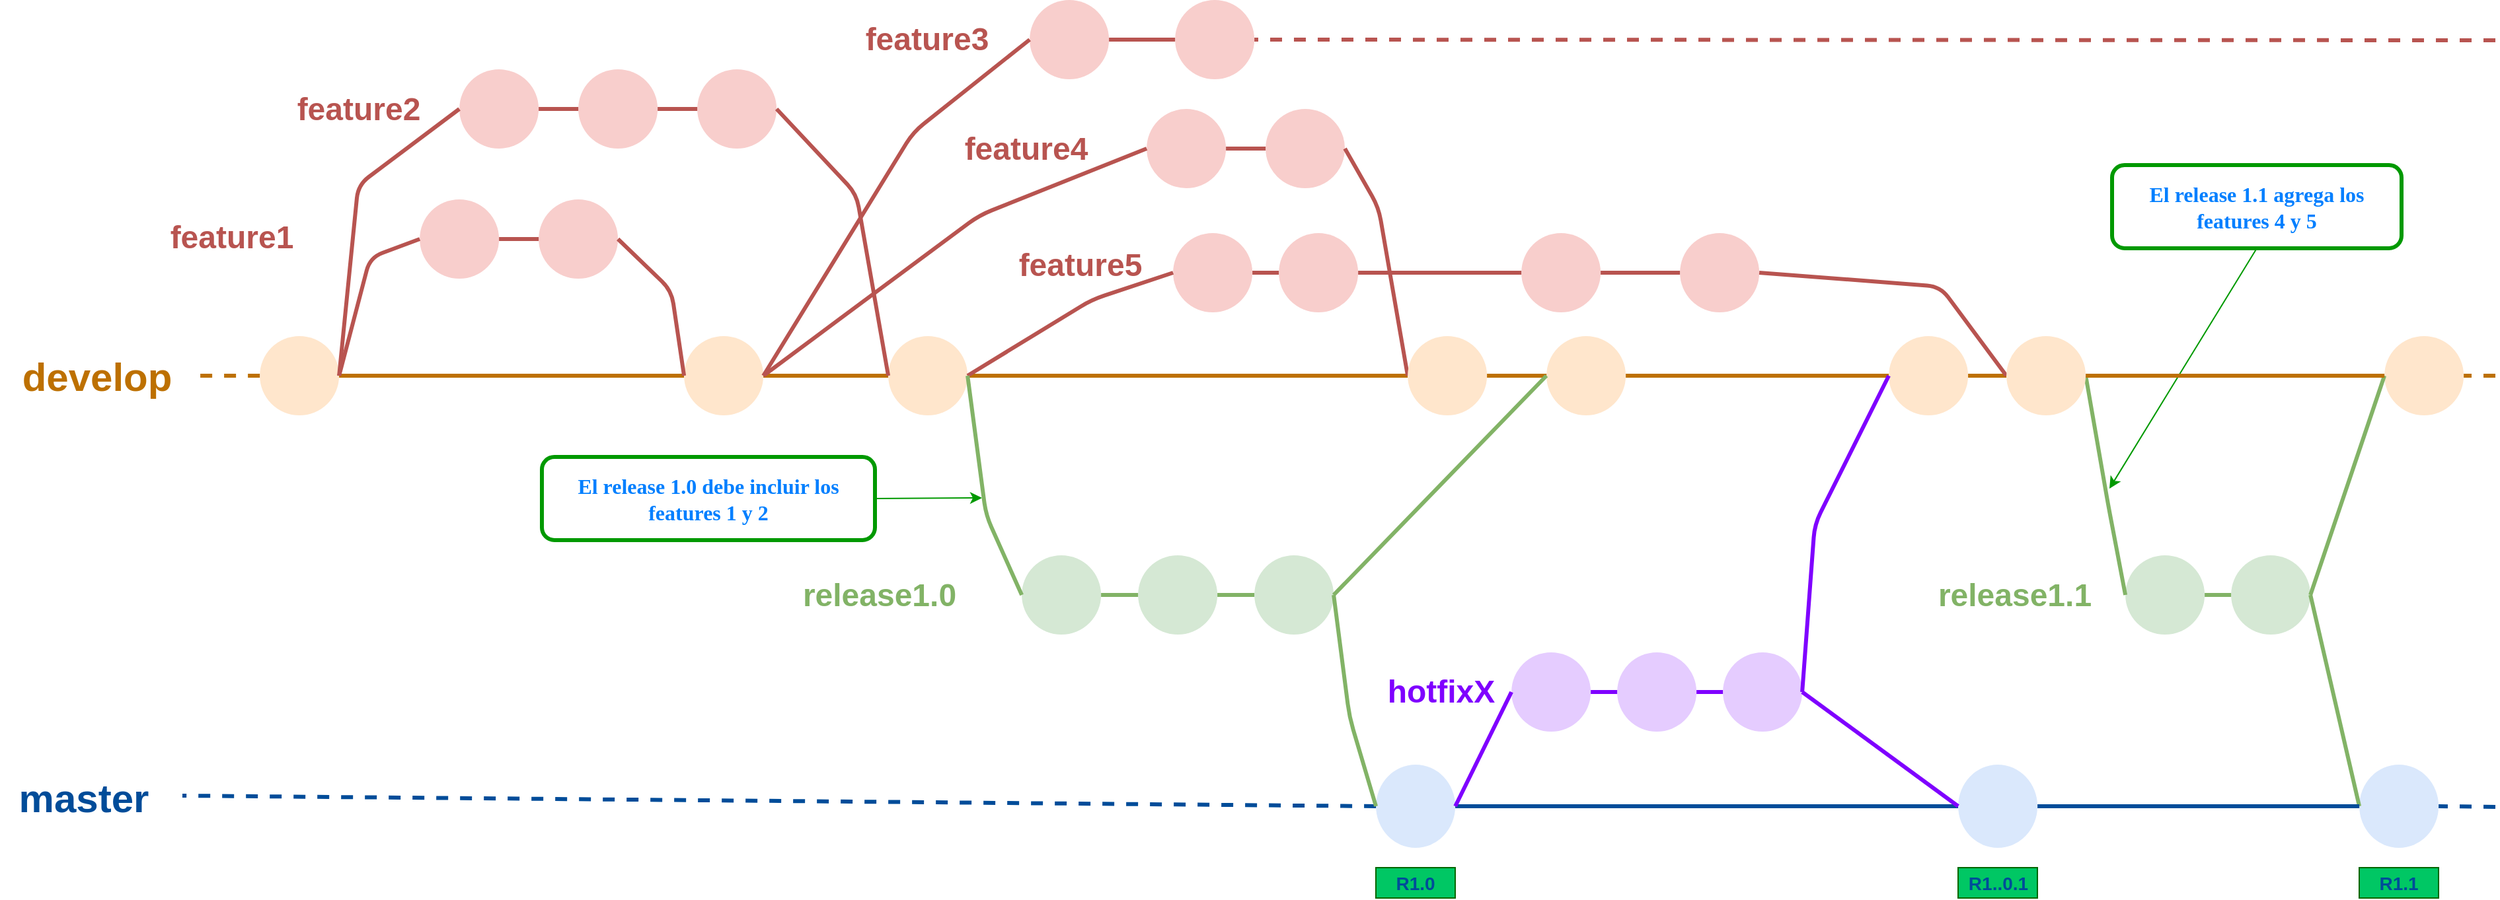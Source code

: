 <mxfile version="12.1.3" type="device" pages="1"><diagram id="HAET5fpl5bqPvAFkC88v" name="Page-1"><mxGraphModel dx="1940" dy="1055" grid="0" gridSize="10" guides="1" tooltips="1" connect="1" arrows="1" fold="1" page="1" pageScale="1" pageWidth="1100" pageHeight="1169" math="0" shadow="0"><root><mxCell id="0"/><mxCell id="1" parent="0"/><mxCell id="hbwKmorQYRs0Cjv_wLM8-113" value="" style="ellipse;whiteSpace=wrap;html=1;aspect=fixed;fillColor=#dae8fc;strokeColor=none;" parent="1" vertex="1"><mxGeometry x="1153.059" y="674" width="60" height="63" as="geometry"/></mxCell><mxCell id="hbwKmorQYRs0Cjv_wLM8-125" value="&lt;span style=&quot;color: rgb(0 , 127 , 255) ; font-family: &amp;#34;verdana&amp;#34; ; font-size: 16px ; font-weight: 700 ; white-space: normal&quot;&gt;El release 1.0 debe incluir los features 1 y 2&lt;/span&gt;" style="rounded=1;whiteSpace=wrap;html=1;strokeColor=#009900;strokeWidth=3;fillColor=none;fontColor=#990000;" parent="1" vertex="1"><mxGeometry x="522" y="441" width="252" height="63" as="geometry"/></mxCell><mxCell id="hbwKmorQYRs0Cjv_wLM8-126" value="" style="endArrow=classic;html=1;strokeColor=#009900;fontColor=#990000;exitX=1;exitY=0.5;exitDx=0;exitDy=0;" parent="1" source="hbwKmorQYRs0Cjv_wLM8-125" edge="1"><mxGeometry width="50" height="50" relative="1" as="geometry"><mxPoint x="846.5" y="-124" as="sourcePoint"/><mxPoint x="855" y="472" as="targetPoint"/></mxGeometry></mxCell><mxCell id="hbwKmorQYRs0Cjv_wLM8-128" value="R1.0" style="text;html=1;strokeColor=#006600;fillColor=#00C764;align=center;verticalAlign=middle;whiteSpace=wrap;rounded=0;fontStyle=1;fontSize=14;fontColor=#004C99;" parent="1" vertex="1"><mxGeometry x="1153" y="752" width="60" height="23" as="geometry"/></mxCell><mxCell id="hbwKmorQYRs0Cjv_wLM8-147" value="" style="endArrow=none;html=1;endFill=0;fillColor=#f0a30a;strokeColor=#004C99;strokeWidth=3;dashed=1;exitX=0;exitY=0.5;exitDx=0;exitDy=0;" parent="1" source="hbwKmorQYRs0Cjv_wLM8-113" edge="1"><mxGeometry width="50" height="50" relative="1" as="geometry"><mxPoint x="1036.559" y="703" as="sourcePoint"/><mxPoint x="250" y="697.5" as="targetPoint"/></mxGeometry></mxCell><mxCell id="hbwKmorQYRs0Cjv_wLM8-151" value="&lt;font size=&quot;1&quot;&gt;&lt;b style=&quot;font-size: 30px&quot;&gt;develop&lt;/b&gt;&lt;/font&gt;" style="text;html=1;strokeColor=none;fillColor=none;align=center;verticalAlign=middle;whiteSpace=wrap;rounded=0;fontColor=#BD7000;" parent="1" vertex="1"><mxGeometry x="122" y="356" width="127" height="47" as="geometry"/></mxCell><mxCell id="hbwKmorQYRs0Cjv_wLM8-153" value="&lt;font size=&quot;1&quot; color=&quot;#004c99&quot;&gt;&lt;b style=&quot;font-size: 30px&quot;&gt;master&lt;/b&gt;&lt;/font&gt;" style="text;html=1;strokeColor=none;fillColor=none;align=center;verticalAlign=middle;whiteSpace=wrap;rounded=0;fontColor=#990000;" parent="1" vertex="1"><mxGeometry x="112" y="674" width="127" height="50" as="geometry"/></mxCell><mxCell id="3qriBsq8A_8SKjyrm7_c-2" value="" style="ellipse;whiteSpace=wrap;html=1;aspect=fixed;fillColor=#FFE6CC;strokeColor=none;" vertex="1" parent="1"><mxGeometry x="308.559" y="349.5" width="60" height="60" as="geometry"/></mxCell><mxCell id="3qriBsq8A_8SKjyrm7_c-3" value="" style="endArrow=none;html=1;entryX=1;entryY=0.5;entryDx=0;entryDy=0;endFill=0;fillColor=#f0a30a;strokeColor=#BD7000;strokeWidth=3;exitX=0;exitY=0.5;exitDx=0;exitDy=0;" edge="1" parent="1" target="3qriBsq8A_8SKjyrm7_c-2" source="3qriBsq8A_8SKjyrm7_c-16"><mxGeometry width="50" height="50" relative="1" as="geometry"><mxPoint x="418.559" y="379.5" as="sourcePoint"/><mxPoint x="358.559" y="449.5" as="targetPoint"/></mxGeometry></mxCell><mxCell id="3qriBsq8A_8SKjyrm7_c-4" value="" style="endArrow=none;html=1;endFill=0;fillColor=#f0a30a;strokeColor=#BD7000;strokeWidth=3;dashed=1;exitX=0;exitY=0.5;exitDx=0;exitDy=0;" edge="1" parent="1" source="3qriBsq8A_8SKjyrm7_c-2"><mxGeometry width="50" height="50" relative="1" as="geometry"><mxPoint x="1568.5" y="565.5" as="sourcePoint"/><mxPoint x="260" y="379.5" as="targetPoint"/></mxGeometry></mxCell><mxCell id="3qriBsq8A_8SKjyrm7_c-5" value="" style="ellipse;whiteSpace=wrap;html=1;aspect=fixed;fillColor=#f8cecc;strokeColor=none;" vertex="1" parent="1"><mxGeometry x="519.559" y="246" width="60" height="60" as="geometry"/></mxCell><mxCell id="3qriBsq8A_8SKjyrm7_c-6" value="" style="ellipse;whiteSpace=wrap;html=1;aspect=fixed;fillColor=#f8cecc;strokeColor=none;" vertex="1" parent="1"><mxGeometry x="429.559" y="246" width="60" height="60" as="geometry"/></mxCell><mxCell id="3qriBsq8A_8SKjyrm7_c-7" value="" style="endArrow=none;html=1;entryX=1;entryY=0.5;entryDx=0;entryDy=0;endFill=0;fillColor=#f0a30a;strokeColor=#B85450;strokeWidth=3;exitX=0;exitY=0.5;exitDx=0;exitDy=0;" edge="1" parent="1" source="3qriBsq8A_8SKjyrm7_c-5" target="3qriBsq8A_8SKjyrm7_c-6"><mxGeometry width="50" height="50" relative="1" as="geometry"><mxPoint x="489.5" y="309.5" as="sourcePoint"/><mxPoint x="479.559" y="346" as="targetPoint"/></mxGeometry></mxCell><mxCell id="3qriBsq8A_8SKjyrm7_c-9" value="" style="endArrow=none;html=1;entryX=1;entryY=0.5;entryDx=0;entryDy=0;endFill=0;fillColor=#f0a30a;strokeColor=#B85450;strokeWidth=3;exitX=0;exitY=0.5;exitDx=0;exitDy=0;" edge="1" parent="1" source="3qriBsq8A_8SKjyrm7_c-6" target="3qriBsq8A_8SKjyrm7_c-2"><mxGeometry width="50" height="50" relative="1" as="geometry"><mxPoint x="462.559" y="184" as="sourcePoint"/><mxPoint x="412.559" y="184" as="targetPoint"/><Array as="points"><mxPoint x="392" y="290"/></Array></mxGeometry></mxCell><mxCell id="3qriBsq8A_8SKjyrm7_c-10" value="" style="ellipse;whiteSpace=wrap;html=1;aspect=fixed;fillColor=#f8cecc;strokeColor=none;" vertex="1" parent="1"><mxGeometry x="549.559" y="147.5" width="60" height="60" as="geometry"/></mxCell><mxCell id="3qriBsq8A_8SKjyrm7_c-11" value="" style="ellipse;whiteSpace=wrap;html=1;aspect=fixed;fillColor=#f8cecc;strokeColor=none;" vertex="1" parent="1"><mxGeometry x="459.559" y="147.5" width="60" height="60" as="geometry"/></mxCell><mxCell id="3qriBsq8A_8SKjyrm7_c-12" value="" style="endArrow=none;html=1;entryX=1;entryY=0.5;entryDx=0;entryDy=0;endFill=0;fillColor=#f0a30a;strokeColor=#B85450;strokeWidth=3;exitX=0;exitY=0.5;exitDx=0;exitDy=0;" edge="1" parent="1" source="3qriBsq8A_8SKjyrm7_c-10" target="3qriBsq8A_8SKjyrm7_c-11"><mxGeometry width="50" height="50" relative="1" as="geometry"><mxPoint x="519.5" y="211" as="sourcePoint"/><mxPoint x="509.559" y="247.5" as="targetPoint"/></mxGeometry></mxCell><mxCell id="3qriBsq8A_8SKjyrm7_c-13" value="" style="ellipse;whiteSpace=wrap;html=1;aspect=fixed;fillColor=#f8cecc;strokeColor=none;" vertex="1" parent="1"><mxGeometry x="639.559" y="147.5" width="60" height="60" as="geometry"/></mxCell><mxCell id="3qriBsq8A_8SKjyrm7_c-14" value="" style="endArrow=none;html=1;endFill=0;fillColor=#f0a30a;strokeColor=#B85450;strokeWidth=3;exitX=0;exitY=0.5;exitDx=0;exitDy=0;entryX=1;entryY=0.5;entryDx=0;entryDy=0;" edge="1" parent="1" source="3qriBsq8A_8SKjyrm7_c-13" target="3qriBsq8A_8SKjyrm7_c-10"><mxGeometry width="50" height="50" relative="1" as="geometry"><mxPoint x="629.5" y="211" as="sourcePoint"/><mxPoint x="647.5" y="236" as="targetPoint"/></mxGeometry></mxCell><mxCell id="3qriBsq8A_8SKjyrm7_c-15" value="" style="endArrow=none;html=1;entryX=1;entryY=0.5;entryDx=0;entryDy=0;endFill=0;fillColor=#f0a30a;strokeColor=#B85450;strokeWidth=3;exitX=0;exitY=0.5;exitDx=0;exitDy=0;" edge="1" parent="1" source="3qriBsq8A_8SKjyrm7_c-11" target="3qriBsq8A_8SKjyrm7_c-2"><mxGeometry width="50" height="50" relative="1" as="geometry"><mxPoint x="416.059" y="185" as="sourcePoint"/><mxPoint x="352.559" y="92.0" as="targetPoint"/><Array as="points"><mxPoint x="383" y="235"/></Array></mxGeometry></mxCell><mxCell id="3qriBsq8A_8SKjyrm7_c-16" value="" style="ellipse;whiteSpace=wrap;html=1;aspect=fixed;fillColor=#FFE6CC;strokeColor=none;" vertex="1" parent="1"><mxGeometry x="629.559" y="349.5" width="60" height="60" as="geometry"/></mxCell><mxCell id="3qriBsq8A_8SKjyrm7_c-17" value="" style="endArrow=none;html=1;entryX=1;entryY=0.5;entryDx=0;entryDy=0;endFill=0;fillColor=#f0a30a;strokeColor=#B85450;strokeWidth=3;exitX=0;exitY=0.5;exitDx=0;exitDy=0;" edge="1" parent="1" source="3qriBsq8A_8SKjyrm7_c-16" target="3qriBsq8A_8SKjyrm7_c-5"><mxGeometry width="50" height="50" relative="1" as="geometry"><mxPoint x="441.059" y="187.5" as="sourcePoint"/><mxPoint x="352.559" y="92" as="targetPoint"/><Array as="points"><mxPoint x="620" y="315"/></Array></mxGeometry></mxCell><mxCell id="3qriBsq8A_8SKjyrm7_c-18" value="&lt;font style=&quot;font-size: 24px;&quot;&gt;&lt;b style=&quot;font-size: 24px;&quot;&gt;feature1&lt;/b&gt;&lt;/font&gt;" style="text;html=1;strokeColor=none;fillColor=none;align=center;verticalAlign=middle;whiteSpace=wrap;rounded=0;fontColor=#B85450;fontSize=24;" vertex="1" parent="1"><mxGeometry x="223.5" y="251.5" width="127" height="47" as="geometry"/></mxCell><mxCell id="3qriBsq8A_8SKjyrm7_c-19" value="&lt;font style=&quot;font-size: 24px;&quot;&gt;&lt;b style=&quot;font-size: 24px;&quot;&gt;feature2&lt;/b&gt;&lt;/font&gt;" style="text;html=1;strokeColor=none;fillColor=none;align=center;verticalAlign=middle;whiteSpace=wrap;rounded=0;fontColor=#B85450;fontSize=24;" vertex="1" parent="1"><mxGeometry x="320" y="154" width="127" height="47" as="geometry"/></mxCell><mxCell id="3qriBsq8A_8SKjyrm7_c-20" value="" style="endArrow=none;html=1;entryX=1;entryY=0.5;entryDx=0;entryDy=0;endFill=0;fillColor=#f0a30a;strokeColor=#BD7000;strokeWidth=3;exitX=0;exitY=0.5;exitDx=0;exitDy=0;" edge="1" parent="1" source="3qriBsq8A_8SKjyrm7_c-21" target="3qriBsq8A_8SKjyrm7_c-16"><mxGeometry width="50" height="50" relative="1" as="geometry"><mxPoint x="604.059" y="379.5" as="sourcePoint"/><mxPoint x="554.059" y="379.5" as="targetPoint"/></mxGeometry></mxCell><mxCell id="3qriBsq8A_8SKjyrm7_c-21" value="" style="ellipse;whiteSpace=wrap;html=1;aspect=fixed;fillColor=#FFE6CC;strokeColor=none;" vertex="1" parent="1"><mxGeometry x="784.059" y="349.5" width="60" height="60" as="geometry"/></mxCell><mxCell id="3qriBsq8A_8SKjyrm7_c-22" value="" style="endArrow=none;html=1;entryX=1;entryY=0.5;entryDx=0;entryDy=0;endFill=0;fillColor=#f0a30a;strokeColor=#B85450;strokeWidth=3;exitX=0;exitY=0.5;exitDx=0;exitDy=0;" edge="1" parent="1" source="3qriBsq8A_8SKjyrm7_c-21" target="3qriBsq8A_8SKjyrm7_c-13"><mxGeometry width="50" height="50" relative="1" as="geometry"><mxPoint x="898" y="150" as="sourcePoint"/><mxPoint x="816.559" y="207.5" as="targetPoint"/><Array as="points"><mxPoint x="760" y="242"/></Array></mxGeometry></mxCell><mxCell id="3qriBsq8A_8SKjyrm7_c-23" value="" style="ellipse;whiteSpace=wrap;html=1;aspect=fixed;fillColor=#f8cecc;strokeColor=none;" vertex="1" parent="1"><mxGeometry x="1001.059" y="95" width="60" height="60" as="geometry"/></mxCell><mxCell id="3qriBsq8A_8SKjyrm7_c-24" value="" style="ellipse;whiteSpace=wrap;html=1;aspect=fixed;fillColor=#f8cecc;strokeColor=none;" vertex="1" parent="1"><mxGeometry x="891.059" y="95" width="60" height="60" as="geometry"/></mxCell><mxCell id="3qriBsq8A_8SKjyrm7_c-25" value="" style="endArrow=none;html=1;entryX=1;entryY=0.5;entryDx=0;entryDy=0;endFill=0;fillColor=#f0a30a;strokeColor=#B85450;strokeWidth=3;exitX=0;exitY=0.5;exitDx=0;exitDy=0;" edge="1" parent="1" source="3qriBsq8A_8SKjyrm7_c-23" target="3qriBsq8A_8SKjyrm7_c-24"><mxGeometry width="50" height="50" relative="1" as="geometry"><mxPoint x="951" y="158.5" as="sourcePoint"/><mxPoint x="941.059" y="195" as="targetPoint"/></mxGeometry></mxCell><mxCell id="3qriBsq8A_8SKjyrm7_c-26" value="" style="endArrow=none;html=1;entryX=1;entryY=0.5;entryDx=0;entryDy=0;endFill=0;fillColor=#f0a30a;strokeColor=#B85450;strokeWidth=3;exitX=0;exitY=0.5;exitDx=0;exitDy=0;" edge="1" parent="1" source="3qriBsq8A_8SKjyrm7_c-24" target="3qriBsq8A_8SKjyrm7_c-16"><mxGeometry width="50" height="50" relative="1" as="geometry"><mxPoint x="833.559" y="184" as="sourcePoint"/><mxPoint x="713.559" y="82" as="targetPoint"/><Array as="points"><mxPoint x="803" y="195"/></Array></mxGeometry></mxCell><mxCell id="3qriBsq8A_8SKjyrm7_c-27" value="&lt;font style=&quot;font-size: 24px;&quot;&gt;&lt;b style=&quot;font-size: 24px;&quot;&gt;feature3&lt;/b&gt;&lt;/font&gt;" style="text;html=1;strokeColor=none;fillColor=none;align=center;verticalAlign=middle;whiteSpace=wrap;rounded=0;fontColor=#B85450;fontSize=24;" vertex="1" parent="1"><mxGeometry x="750" y="101.5" width="127" height="47" as="geometry"/></mxCell><mxCell id="3qriBsq8A_8SKjyrm7_c-31" value="" style="ellipse;whiteSpace=wrap;html=1;aspect=fixed;fillColor=#f8cecc;strokeColor=none;" vertex="1" parent="1"><mxGeometry x="1069.559" y="177.5" width="60" height="60" as="geometry"/></mxCell><mxCell id="3qriBsq8A_8SKjyrm7_c-32" value="" style="ellipse;whiteSpace=wrap;html=1;aspect=fixed;fillColor=#f8cecc;strokeColor=none;" vertex="1" parent="1"><mxGeometry x="979.559" y="177.5" width="60" height="60" as="geometry"/></mxCell><mxCell id="3qriBsq8A_8SKjyrm7_c-33" value="" style="endArrow=none;html=1;entryX=1;entryY=0.5;entryDx=0;entryDy=0;endFill=0;fillColor=#f0a30a;strokeColor=#B85450;strokeWidth=3;exitX=0;exitY=0.5;exitDx=0;exitDy=0;" edge="1" parent="1" source="3qriBsq8A_8SKjyrm7_c-31" target="3qriBsq8A_8SKjyrm7_c-32"><mxGeometry width="50" height="50" relative="1" as="geometry"><mxPoint x="1079.5" y="241" as="sourcePoint"/><mxPoint x="1069.559" y="277.5" as="targetPoint"/></mxGeometry></mxCell><mxCell id="3qriBsq8A_8SKjyrm7_c-34" value="" style="endArrow=none;html=1;entryX=1;entryY=0.5;entryDx=0;entryDy=0;endFill=0;fillColor=#f0a30a;strokeColor=#B85450;strokeWidth=3;exitX=0;exitY=0.5;exitDx=0;exitDy=0;" edge="1" parent="1" source="3qriBsq8A_8SKjyrm7_c-32" target="3qriBsq8A_8SKjyrm7_c-16"><mxGeometry width="50" height="50" relative="1" as="geometry"><mxPoint x="1003.559" y="232.5" as="sourcePoint"/><mxPoint x="723.559" y="92" as="targetPoint"/><Array as="points"><mxPoint x="853" y="258"/></Array></mxGeometry></mxCell><mxCell id="3qriBsq8A_8SKjyrm7_c-35" value="&lt;font style=&quot;font-size: 24px;&quot;&gt;&lt;b style=&quot;font-size: 24px;&quot;&gt;feature4&lt;/b&gt;&lt;/font&gt;" style="text;html=1;strokeColor=none;fillColor=none;align=center;verticalAlign=middle;whiteSpace=wrap;rounded=0;fontColor=#B85450;fontSize=24;" vertex="1" parent="1"><mxGeometry x="825" y="184" width="127" height="47" as="geometry"/></mxCell><mxCell id="3qriBsq8A_8SKjyrm7_c-37" value="" style="endArrow=none;html=1;endFill=0;fillColor=#f0a30a;strokeColor=#BD7000;strokeWidth=3;entryX=1;entryY=0.5;entryDx=0;entryDy=0;" edge="1" parent="1" source="3qriBsq8A_8SKjyrm7_c-60" target="3qriBsq8A_8SKjyrm7_c-21"><mxGeometry width="50" height="50" relative="1" as="geometry"><mxPoint x="1556" y="379.5" as="sourcePoint"/><mxPoint x="1478.559" y="451" as="targetPoint"/></mxGeometry></mxCell><mxCell id="3qriBsq8A_8SKjyrm7_c-38" value="" style="endArrow=none;html=1;entryX=1;entryY=0.5;entryDx=0;entryDy=0;endFill=0;fillColor=#f0a30a;strokeColor=#B85450;strokeWidth=3;dashed=1;" edge="1" parent="1" target="3qriBsq8A_8SKjyrm7_c-23"><mxGeometry width="50" height="50" relative="1" as="geometry"><mxPoint x="2000" y="125.5" as="sourcePoint"/><mxPoint x="1149.559" y="124" as="targetPoint"/></mxGeometry></mxCell><mxCell id="3qriBsq8A_8SKjyrm7_c-50" value="" style="ellipse;whiteSpace=wrap;html=1;aspect=fixed;fillColor=#f8cecc;strokeColor=none;" vertex="1" parent="1"><mxGeometry x="1079.559" y="271.5" width="60" height="60" as="geometry"/></mxCell><mxCell id="3qriBsq8A_8SKjyrm7_c-51" value="" style="ellipse;whiteSpace=wrap;html=1;aspect=fixed;fillColor=#f8cecc;strokeColor=none;" vertex="1" parent="1"><mxGeometry x="999.559" y="271.5" width="60" height="60" as="geometry"/></mxCell><mxCell id="3qriBsq8A_8SKjyrm7_c-52" value="" style="endArrow=none;html=1;entryX=1;entryY=0.5;entryDx=0;entryDy=0;endFill=0;fillColor=#f0a30a;strokeColor=#B85450;strokeWidth=3;exitX=0;exitY=0.5;exitDx=0;exitDy=0;" edge="1" parent="1" source="3qriBsq8A_8SKjyrm7_c-50" target="3qriBsq8A_8SKjyrm7_c-51"><mxGeometry width="50" height="50" relative="1" as="geometry"><mxPoint x="1059.5" y="335" as="sourcePoint"/><mxPoint x="1049.559" y="371.5" as="targetPoint"/></mxGeometry></mxCell><mxCell id="3qriBsq8A_8SKjyrm7_c-54" value="&lt;font style=&quot;font-size: 24px;&quot;&gt;&lt;b style=&quot;font-size: 24px;&quot;&gt;feature5&lt;/b&gt;&lt;/font&gt;" style="text;html=1;strokeColor=none;fillColor=none;align=center;verticalAlign=middle;whiteSpace=wrap;rounded=0;fontColor=#B85450;fontSize=24;" vertex="1" parent="1"><mxGeometry x="865.5" y="272.5" width="127" height="47" as="geometry"/></mxCell><mxCell id="3qriBsq8A_8SKjyrm7_c-55" value="" style="endArrow=none;html=1;entryX=1;entryY=0.5;entryDx=0;entryDy=0;endFill=0;fillColor=#f0a30a;strokeColor=#B85450;strokeWidth=3;exitX=0;exitY=0.5;exitDx=0;exitDy=0;" edge="1" parent="1" source="3qriBsq8A_8SKjyrm7_c-51" target="3qriBsq8A_8SKjyrm7_c-21"><mxGeometry width="50" height="50" relative="1" as="geometry"><mxPoint x="1180.559" y="231" as="sourcePoint"/><mxPoint x="900.559" y="90.5" as="targetPoint"/><Array as="points"><mxPoint x="938" y="322"/></Array></mxGeometry></mxCell><mxCell id="3qriBsq8A_8SKjyrm7_c-56" value="" style="endArrow=none;html=1;endFill=0;fillColor=#f0a30a;strokeColor=#004C99;strokeWidth=3;entryX=1;entryY=0.5;entryDx=0;entryDy=0;exitX=0;exitY=0.5;exitDx=0;exitDy=0;" edge="1" parent="1" source="3qriBsq8A_8SKjyrm7_c-107" target="hbwKmorQYRs0Cjv_wLM8-113"><mxGeometry width="50" height="50" relative="1" as="geometry"><mxPoint x="1790" y="705.5" as="sourcePoint"/><mxPoint x="1428.559" y="705.5" as="targetPoint"/></mxGeometry></mxCell><mxCell id="3qriBsq8A_8SKjyrm7_c-57" value="" style="ellipse;whiteSpace=wrap;html=1;aspect=fixed;fillColor=#FFE6CC;strokeColor=none;" vertex="1" parent="1"><mxGeometry x="1282.059" y="349.5" width="60" height="60" as="geometry"/></mxCell><mxCell id="3qriBsq8A_8SKjyrm7_c-59" value="" style="endArrow=none;html=1;entryX=1;entryY=0.5;entryDx=0;entryDy=0;endFill=0;fillColor=#f0a30a;strokeColor=#B85450;strokeWidth=3;exitX=0;exitY=0.5;exitDx=0;exitDy=0;" edge="1" parent="1" source="3qriBsq8A_8SKjyrm7_c-60" target="3qriBsq8A_8SKjyrm7_c-31"><mxGeometry width="50" height="50" relative="1" as="geometry"><mxPoint x="854.059" y="389.5" as="sourcePoint"/><mxPoint x="749.559" y="187.5" as="targetPoint"/><Array as="points"><mxPoint x="1155" y="252"/></Array></mxGeometry></mxCell><mxCell id="3qriBsq8A_8SKjyrm7_c-60" value="" style="ellipse;whiteSpace=wrap;html=1;aspect=fixed;fillColor=#FFE6CC;strokeColor=none;" vertex="1" parent="1"><mxGeometry x="1177.059" y="349.5" width="60" height="60" as="geometry"/></mxCell><mxCell id="3qriBsq8A_8SKjyrm7_c-61" value="" style="endArrow=none;html=1;endFill=0;fillColor=#f0a30a;strokeColor=#BD7000;strokeWidth=3;entryX=1;entryY=0.5;entryDx=0;entryDy=0;" edge="1" parent="1" source="3qriBsq8A_8SKjyrm7_c-57" target="3qriBsq8A_8SKjyrm7_c-60"><mxGeometry width="50" height="50" relative="1" as="geometry"><mxPoint x="1433.059" y="379.5" as="sourcePoint"/><mxPoint x="874.059" y="379.5" as="targetPoint"/></mxGeometry></mxCell><mxCell id="3qriBsq8A_8SKjyrm7_c-63" value="" style="ellipse;whiteSpace=wrap;html=1;aspect=fixed;fillColor=#d5e8d4;strokeColor=none;" vertex="1" parent="1"><mxGeometry x="973.059" y="515.5" width="60" height="60" as="geometry"/></mxCell><mxCell id="3qriBsq8A_8SKjyrm7_c-64" value="" style="ellipse;whiteSpace=wrap;html=1;aspect=fixed;fillColor=#d5e8d4;strokeColor=none;" vertex="1" parent="1"><mxGeometry x="885.059" y="515.5" width="60" height="60" as="geometry"/></mxCell><mxCell id="3qriBsq8A_8SKjyrm7_c-65" value="" style="endArrow=none;html=1;entryX=1;entryY=0.5;entryDx=0;entryDy=0;endFill=0;fillColor=#f0a30a;strokeColor=#82B366;strokeWidth=3;exitX=0;exitY=0.5;exitDx=0;exitDy=0;" edge="1" parent="1" source="3qriBsq8A_8SKjyrm7_c-63" target="3qriBsq8A_8SKjyrm7_c-64"><mxGeometry width="50" height="50" relative="1" as="geometry"><mxPoint x="941" y="579" as="sourcePoint"/><mxPoint x="931.059" y="615.5" as="targetPoint"/></mxGeometry></mxCell><mxCell id="3qriBsq8A_8SKjyrm7_c-66" value="" style="ellipse;whiteSpace=wrap;html=1;aspect=fixed;fillColor=#d5e8d4;strokeColor=none;" vertex="1" parent="1"><mxGeometry x="1061.059" y="515.5" width="60" height="60" as="geometry"/></mxCell><mxCell id="3qriBsq8A_8SKjyrm7_c-67" value="" style="endArrow=none;html=1;endFill=0;fillColor=#f0a30a;strokeColor=#82B366;strokeWidth=3;entryX=1;entryY=0.5;entryDx=0;entryDy=0;startArrow=none;startFill=0;exitX=0;exitY=0.5;exitDx=0;exitDy=0;" edge="1" parent="1" source="3qriBsq8A_8SKjyrm7_c-66" target="3qriBsq8A_8SKjyrm7_c-63"><mxGeometry width="50" height="50" relative="1" as="geometry"><mxPoint x="1037" y="627" as="sourcePoint"/><mxPoint x="1069" y="604" as="targetPoint"/></mxGeometry></mxCell><mxCell id="3qriBsq8A_8SKjyrm7_c-68" value="" style="endArrow=none;html=1;entryX=1;entryY=0.5;entryDx=0;entryDy=0;endFill=0;fillColor=#f0a30a;strokeColor=#82B366;strokeWidth=3;exitX=0;exitY=0.5;exitDx=0;exitDy=0;" edge="1" parent="1" source="3qriBsq8A_8SKjyrm7_c-64" target="3qriBsq8A_8SKjyrm7_c-21"><mxGeometry width="50" height="50" relative="1" as="geometry"><mxPoint x="881.059" y="606" as="sourcePoint"/><mxPoint x="831.059" y="606" as="targetPoint"/><Array as="points"><mxPoint x="858" y="485"/></Array></mxGeometry></mxCell><mxCell id="3qriBsq8A_8SKjyrm7_c-69" value="&lt;font style=&quot;font-size: 24px&quot;&gt;&lt;b style=&quot;font-size: 24px&quot;&gt;release1.0&lt;/b&gt;&lt;/font&gt;" style="text;html=1;strokeColor=none;fillColor=none;align=center;verticalAlign=middle;whiteSpace=wrap;rounded=0;fontColor=#82B366;fontSize=24;" vertex="1" parent="1"><mxGeometry x="714" y="522" width="127" height="47" as="geometry"/></mxCell><mxCell id="3qriBsq8A_8SKjyrm7_c-72" value="" style="endArrow=none;html=1;entryX=0;entryY=0.5;entryDx=0;entryDy=0;endFill=0;fillColor=#f0a30a;strokeColor=#82B366;strokeWidth=3;exitX=1;exitY=0.5;exitDx=0;exitDy=0;" edge="1" parent="1" source="3qriBsq8A_8SKjyrm7_c-66" target="3qriBsq8A_8SKjyrm7_c-57"><mxGeometry width="50" height="50" relative="1" as="geometry"><mxPoint x="1021.059" y="595.5" as="sourcePoint"/><mxPoint x="914.059" y="389.5" as="targetPoint"/></mxGeometry></mxCell><mxCell id="3qriBsq8A_8SKjyrm7_c-73" value="" style="endArrow=none;html=1;entryX=0;entryY=0.5;entryDx=0;entryDy=0;endFill=0;fillColor=#f0a30a;strokeColor=#82B366;strokeWidth=3;exitX=1;exitY=0.5;exitDx=0;exitDy=0;" edge="1" parent="1" source="3qriBsq8A_8SKjyrm7_c-66" target="hbwKmorQYRs0Cjv_wLM8-113"><mxGeometry width="50" height="50" relative="1" as="geometry"><mxPoint x="1343" y="670" as="sourcePoint"/><mxPoint x="1473.059" y="389.5" as="targetPoint"/><Array as="points"><mxPoint x="1133" y="638"/></Array></mxGeometry></mxCell><mxCell id="3qriBsq8A_8SKjyrm7_c-75" value="" style="endArrow=none;html=1;endFill=0;fillColor=#f0a30a;strokeColor=#BD7000;strokeWidth=3;entryX=1;entryY=0.5;entryDx=0;entryDy=0;exitX=0;exitY=0.5;exitDx=0;exitDy=0;" edge="1" parent="1" source="3qriBsq8A_8SKjyrm7_c-74" target="3qriBsq8A_8SKjyrm7_c-57"><mxGeometry width="50" height="50" relative="1" as="geometry"><mxPoint x="1567.559" y="514" as="sourcePoint"/><mxPoint x="1502.559" y="514" as="targetPoint"/></mxGeometry></mxCell><mxCell id="3qriBsq8A_8SKjyrm7_c-74" value="" style="ellipse;whiteSpace=wrap;html=1;aspect=fixed;fillColor=#FFE6CC;strokeColor=none;" vertex="1" parent="1"><mxGeometry x="1541.059" y="349.5" width="60" height="60" as="geometry"/></mxCell><mxCell id="3qriBsq8A_8SKjyrm7_c-76" value="" style="endArrow=none;html=1;endFill=0;fillColor=#f0a30a;strokeColor=#BD7000;strokeWidth=3;entryX=1;entryY=0.5;entryDx=0;entryDy=0;" edge="1" parent="1" source="3qriBsq8A_8SKjyrm7_c-111" target="3qriBsq8A_8SKjyrm7_c-74"><mxGeometry width="50" height="50" relative="1" as="geometry"><mxPoint x="2100" y="379.5" as="sourcePoint"/><mxPoint x="1523.059" y="379.5" as="targetPoint"/></mxGeometry></mxCell><mxCell id="3qriBsq8A_8SKjyrm7_c-77" value="" style="ellipse;whiteSpace=wrap;html=1;aspect=fixed;fillColor=#f8cecc;strokeColor=none;" vertex="1" parent="1"><mxGeometry x="1263.059" y="271.5" width="60" height="60" as="geometry"/></mxCell><mxCell id="3qriBsq8A_8SKjyrm7_c-78" value="" style="endArrow=none;html=1;entryX=1;entryY=0.5;entryDx=0;entryDy=0;endFill=0;fillColor=#f0a30a;strokeColor=#B85450;strokeWidth=3;exitX=0;exitY=0.5;exitDx=0;exitDy=0;" edge="1" parent="1" source="3qriBsq8A_8SKjyrm7_c-77" target="3qriBsq8A_8SKjyrm7_c-50"><mxGeometry width="50" height="50" relative="1" as="geometry"><mxPoint x="1343" y="335" as="sourcePoint"/><mxPoint x="1343.059" y="301.5" as="targetPoint"/></mxGeometry></mxCell><mxCell id="3qriBsq8A_8SKjyrm7_c-79" value="" style="ellipse;whiteSpace=wrap;html=1;aspect=fixed;fillColor=#f8cecc;strokeColor=none;" vertex="1" parent="1"><mxGeometry x="1383.059" y="271.5" width="60" height="60" as="geometry"/></mxCell><mxCell id="3qriBsq8A_8SKjyrm7_c-80" value="" style="endArrow=none;html=1;endFill=0;fillColor=#f0a30a;strokeColor=#B85450;strokeWidth=3;exitX=0;exitY=0.5;exitDx=0;exitDy=0;entryX=1;entryY=0.5;entryDx=0;entryDy=0;" edge="1" parent="1" source="3qriBsq8A_8SKjyrm7_c-79" target="3qriBsq8A_8SKjyrm7_c-77"><mxGeometry width="50" height="50" relative="1" as="geometry"><mxPoint x="1323" y="335" as="sourcePoint"/><mxPoint x="1356" y="262" as="targetPoint"/></mxGeometry></mxCell><mxCell id="3qriBsq8A_8SKjyrm7_c-81" value="" style="endArrow=none;html=1;endFill=0;fillColor=#f0a30a;strokeColor=#B85450;strokeWidth=3;exitX=0;exitY=0.5;exitDx=0;exitDy=0;entryX=1;entryY=0.5;entryDx=0;entryDy=0;" edge="1" parent="1" source="3qriBsq8A_8SKjyrm7_c-111" target="3qriBsq8A_8SKjyrm7_c-79"><mxGeometry width="50" height="50" relative="1" as="geometry"><mxPoint x="1703.059" y="403" as="sourcePoint"/><mxPoint x="1503.059" y="301.5" as="targetPoint"/><Array as="points"><mxPoint x="1580" y="312"/></Array></mxGeometry></mxCell><mxCell id="3qriBsq8A_8SKjyrm7_c-82" value="" style="ellipse;whiteSpace=wrap;html=1;aspect=fixed;fillColor=#d5e8d4;strokeColor=none;" vertex="1" parent="1"><mxGeometry x="1800.059" y="515.5" width="60" height="60" as="geometry"/></mxCell><mxCell id="3qriBsq8A_8SKjyrm7_c-83" value="" style="ellipse;whiteSpace=wrap;html=1;aspect=fixed;fillColor=#d5e8d4;strokeColor=none;" vertex="1" parent="1"><mxGeometry x="1720.059" y="515.5" width="60" height="60" as="geometry"/></mxCell><mxCell id="3qriBsq8A_8SKjyrm7_c-84" value="" style="endArrow=none;html=1;entryX=1;entryY=0.5;entryDx=0;entryDy=0;endFill=0;fillColor=#f0a30a;strokeColor=#82B366;strokeWidth=3;exitX=0;exitY=0.5;exitDx=0;exitDy=0;" edge="1" parent="1" source="3qriBsq8A_8SKjyrm7_c-82" target="3qriBsq8A_8SKjyrm7_c-83"><mxGeometry width="50" height="50" relative="1" as="geometry"><mxPoint x="1780" y="579" as="sourcePoint"/><mxPoint x="1770.059" y="615.5" as="targetPoint"/></mxGeometry></mxCell><mxCell id="3qriBsq8A_8SKjyrm7_c-85" value="&lt;font style=&quot;font-size: 24px&quot;&gt;&lt;b style=&quot;font-size: 24px&quot;&gt;release1.1&lt;/b&gt;&lt;/font&gt;" style="text;html=1;strokeColor=none;fillColor=none;align=center;verticalAlign=middle;whiteSpace=wrap;rounded=0;fontColor=#82B366;fontSize=24;" vertex="1" parent="1"><mxGeometry x="1573" y="522" width="127" height="47" as="geometry"/></mxCell><mxCell id="3qriBsq8A_8SKjyrm7_c-86" value="" style="endArrow=none;html=1;endFill=0;fillColor=#f0a30a;strokeColor=#82B366;strokeWidth=3;exitX=0;exitY=0.5;exitDx=0;exitDy=0;entryX=1;entryY=0.5;entryDx=0;entryDy=0;" edge="1" parent="1" source="3qriBsq8A_8SKjyrm7_c-83" target="3qriBsq8A_8SKjyrm7_c-111"><mxGeometry width="50" height="50" relative="1" as="geometry"><mxPoint x="1748.059" y="585.5" as="sourcePoint"/><mxPoint x="1727" y="419" as="targetPoint"/><Array as="points"><mxPoint x="1707" y="477"/></Array></mxGeometry></mxCell><mxCell id="3qriBsq8A_8SKjyrm7_c-87" value="" style="ellipse;whiteSpace=wrap;html=1;aspect=fixed;fillColor=#dae8fc;strokeColor=none;" vertex="1" parent="1"><mxGeometry x="1897.059" y="674" width="60" height="63" as="geometry"/></mxCell><mxCell id="3qriBsq8A_8SKjyrm7_c-88" value="" style="ellipse;whiteSpace=wrap;html=1;aspect=fixed;fillColor=#FFE6CC;strokeColor=none;" vertex="1" parent="1"><mxGeometry x="1916.059" y="349.5" width="60" height="60" as="geometry"/></mxCell><mxCell id="3qriBsq8A_8SKjyrm7_c-89" value="" style="endArrow=none;html=1;endFill=0;fillColor=#f0a30a;strokeColor=#BD7000;strokeWidth=3;entryX=1;entryY=0.5;entryDx=0;entryDy=0;dashed=1;" edge="1" parent="1" target="3qriBsq8A_8SKjyrm7_c-88"><mxGeometry width="50" height="50" relative="1" as="geometry"><mxPoint x="2000" y="379.5" as="sourcePoint"/><mxPoint x="1641.059" y="379.5" as="targetPoint"/></mxGeometry></mxCell><mxCell id="3qriBsq8A_8SKjyrm7_c-90" value="" style="endArrow=none;html=1;entryX=0;entryY=0.5;entryDx=0;entryDy=0;endFill=0;fillColor=#f0a30a;strokeColor=#82B366;strokeWidth=3;exitX=1;exitY=0.5;exitDx=0;exitDy=0;" edge="1" parent="1" source="3qriBsq8A_8SKjyrm7_c-82" target="3qriBsq8A_8SKjyrm7_c-87"><mxGeometry width="50" height="50" relative="1" as="geometry"><mxPoint x="1978" y="507" as="sourcePoint"/><mxPoint x="1972.059" y="705.5" as="targetPoint"/></mxGeometry></mxCell><mxCell id="3qriBsq8A_8SKjyrm7_c-91" value="" style="endArrow=none;html=1;entryX=0;entryY=0.5;entryDx=0;entryDy=0;endFill=0;fillColor=#f0a30a;strokeColor=#82B366;strokeWidth=3;exitX=1;exitY=0.5;exitDx=0;exitDy=0;" edge="1" parent="1" source="3qriBsq8A_8SKjyrm7_c-82" target="3qriBsq8A_8SKjyrm7_c-88"><mxGeometry width="50" height="50" relative="1" as="geometry"><mxPoint x="1941" y="497" as="sourcePoint"/><mxPoint x="1929.399" y="707.436" as="targetPoint"/></mxGeometry></mxCell><mxCell id="3qriBsq8A_8SKjyrm7_c-92" value="&lt;span style=&quot;color: rgb(0 , 127 , 255) ; font-family: &amp;#34;verdana&amp;#34; ; font-size: 16px ; font-weight: 700 ; white-space: normal&quot;&gt;El release 1.1 agrega los features 4 y 5&lt;/span&gt;" style="rounded=1;whiteSpace=wrap;html=1;strokeColor=#009900;strokeWidth=3;fillColor=none;fontColor=#990000;" vertex="1" parent="1"><mxGeometry x="1710" y="220" width="219" height="63" as="geometry"/></mxCell><mxCell id="3qriBsq8A_8SKjyrm7_c-95" value="" style="endArrow=classic;html=1;strokeColor=#009900;fontColor=#990000;exitX=0.5;exitY=1;exitDx=0;exitDy=0;" edge="1" parent="1" source="3qriBsq8A_8SKjyrm7_c-92"><mxGeometry width="50" height="50" relative="1" as="geometry"><mxPoint x="1947" y="251.5" as="sourcePoint"/><mxPoint x="1708" y="465" as="targetPoint"/></mxGeometry></mxCell><mxCell id="3qriBsq8A_8SKjyrm7_c-96" value="" style="endArrow=none;html=1;endFill=0;fillColor=#f0a30a;strokeColor=#004C99;strokeWidth=3;dashed=1;entryX=1;entryY=0.5;entryDx=0;entryDy=0;" edge="1" parent="1" target="3qriBsq8A_8SKjyrm7_c-87"><mxGeometry width="50" height="50" relative="1" as="geometry"><mxPoint x="2000" y="706" as="sourcePoint"/><mxPoint x="1973" y="705.5" as="targetPoint"/></mxGeometry></mxCell><mxCell id="3qriBsq8A_8SKjyrm7_c-97" value="R1.1" style="text;html=1;strokeColor=#006600;fillColor=#00C764;align=center;verticalAlign=middle;whiteSpace=wrap;rounded=0;fontStyle=1;fontSize=14;fontColor=#004C99;" vertex="1" parent="1"><mxGeometry x="1897" y="752" width="60" height="23" as="geometry"/></mxCell><mxCell id="3qriBsq8A_8SKjyrm7_c-100" value="" style="ellipse;whiteSpace=wrap;html=1;aspect=fixed;fillColor=#E5CCFF;strokeColor=none;" vertex="1" parent="1"><mxGeometry x="1335.559" y="589" width="60" height="60" as="geometry"/></mxCell><mxCell id="3qriBsq8A_8SKjyrm7_c-101" value="" style="ellipse;whiteSpace=wrap;html=1;aspect=fixed;fillColor=#E5CCFF;strokeColor=none;" vertex="1" parent="1"><mxGeometry x="1255.559" y="589" width="60" height="60" as="geometry"/></mxCell><mxCell id="3qriBsq8A_8SKjyrm7_c-102" value="" style="endArrow=none;html=1;entryX=1;entryY=0.5;entryDx=0;entryDy=0;endFill=0;fillColor=#f0a30a;strokeColor=#7F00FF;strokeWidth=3;exitX=0;exitY=0.5;exitDx=0;exitDy=0;" edge="1" parent="1" source="3qriBsq8A_8SKjyrm7_c-100" target="3qriBsq8A_8SKjyrm7_c-101"><mxGeometry width="50" height="50" relative="1" as="geometry"><mxPoint x="1315.5" y="652.5" as="sourcePoint"/><mxPoint x="1305.559" y="689" as="targetPoint"/></mxGeometry></mxCell><mxCell id="3qriBsq8A_8SKjyrm7_c-103" value="" style="ellipse;whiteSpace=wrap;html=1;aspect=fixed;fillColor=#E5CCFF;strokeColor=none;" vertex="1" parent="1"><mxGeometry x="1415.559" y="589" width="60" height="60" as="geometry"/></mxCell><mxCell id="3qriBsq8A_8SKjyrm7_c-104" value="" style="endArrow=none;html=1;endFill=0;fillColor=#f0a30a;strokeColor=#7F00FF;strokeWidth=3;entryX=1;entryY=0.5;entryDx=0;entryDy=0;exitX=0;exitY=0.5;exitDx=0;exitDy=0;" edge="1" parent="1" source="3qriBsq8A_8SKjyrm7_c-103" target="3qriBsq8A_8SKjyrm7_c-100"><mxGeometry width="50" height="50" relative="1" as="geometry"><mxPoint x="1406" y="738" as="sourcePoint"/><mxPoint x="1443.5" y="677.5" as="targetPoint"/></mxGeometry></mxCell><mxCell id="3qriBsq8A_8SKjyrm7_c-105" value="&lt;font style=&quot;font-size: 24px&quot;&gt;&lt;b style=&quot;font-size: 24px&quot;&gt;hotfixX&lt;/b&gt;&lt;/font&gt;" style="text;html=1;strokeColor=none;fillColor=none;align=center;verticalAlign=middle;whiteSpace=wrap;rounded=0;fontColor=#7F00FF;fontSize=24;" vertex="1" parent="1"><mxGeometry x="1138.5" y="595.5" width="127" height="47" as="geometry"/></mxCell><mxCell id="3qriBsq8A_8SKjyrm7_c-106" value="" style="endArrow=none;html=1;entryX=1;entryY=0.5;entryDx=0;entryDy=0;endFill=0;fillColor=#f0a30a;strokeColor=#7F00FF;strokeWidth=3;exitX=0;exitY=0.5;exitDx=0;exitDy=0;" edge="1" parent="1" source="3qriBsq8A_8SKjyrm7_c-101" target="hbwKmorQYRs0Cjv_wLM8-113"><mxGeometry width="50" height="50" relative="1" as="geometry"><mxPoint x="1355.559" y="839.0" as="sourcePoint"/><mxPoint x="1325.559" y="839.0" as="targetPoint"/></mxGeometry></mxCell><mxCell id="3qriBsq8A_8SKjyrm7_c-107" value="" style="ellipse;whiteSpace=wrap;html=1;aspect=fixed;fillColor=#dae8fc;strokeColor=none;" vertex="1" parent="1"><mxGeometry x="1593.559" y="674" width="60" height="63" as="geometry"/></mxCell><mxCell id="3qriBsq8A_8SKjyrm7_c-108" value="" style="endArrow=none;html=1;endFill=0;fillColor=#f0a30a;strokeColor=#004C99;strokeWidth=3;entryX=1;entryY=0.5;entryDx=0;entryDy=0;exitX=0;exitY=0.5;exitDx=0;exitDy=0;" edge="1" parent="1" source="3qriBsq8A_8SKjyrm7_c-87" target="3qriBsq8A_8SKjyrm7_c-107"><mxGeometry width="50" height="50" relative="1" as="geometry"><mxPoint x="1887.059" y="705.5" as="sourcePoint"/><mxPoint x="1383.059" y="705.5" as="targetPoint"/></mxGeometry></mxCell><mxCell id="3qriBsq8A_8SKjyrm7_c-109" value="" style="endArrow=none;html=1;endFill=0;fillColor=#f0a30a;strokeColor=#7F00FF;strokeWidth=3;entryX=1;entryY=0.5;entryDx=0;entryDy=0;exitX=0;exitY=0.5;exitDx=0;exitDy=0;" edge="1" parent="1" source="3qriBsq8A_8SKjyrm7_c-107" target="3qriBsq8A_8SKjyrm7_c-103"><mxGeometry width="50" height="50" relative="1" as="geometry"><mxPoint x="1495.559" y="839.0" as="sourcePoint"/><mxPoint x="1465.559" y="839.0" as="targetPoint"/></mxGeometry></mxCell><mxCell id="3qriBsq8A_8SKjyrm7_c-110" value="R1..0.1" style="text;html=1;strokeColor=#006600;fillColor=#00C764;align=center;verticalAlign=middle;whiteSpace=wrap;rounded=0;fontStyle=1;fontSize=14;fontColor=#004C99;" vertex="1" parent="1"><mxGeometry x="1593.5" y="752" width="60" height="23" as="geometry"/></mxCell><mxCell id="3qriBsq8A_8SKjyrm7_c-111" value="" style="ellipse;whiteSpace=wrap;html=1;aspect=fixed;fillColor=#FFE6CC;strokeColor=none;" vertex="1" parent="1"><mxGeometry x="1630.059" y="349.5" width="60" height="60" as="geometry"/></mxCell><mxCell id="3qriBsq8A_8SKjyrm7_c-112" value="" style="endArrow=none;html=1;endFill=0;fillColor=#f0a30a;strokeColor=#BD7000;strokeWidth=3;entryX=1;entryY=0.5;entryDx=0;entryDy=0;" edge="1" parent="1" source="3qriBsq8A_8SKjyrm7_c-88" target="3qriBsq8A_8SKjyrm7_c-111"><mxGeometry width="50" height="50" relative="1" as="geometry"><mxPoint x="1906.059" y="379.5" as="sourcePoint"/><mxPoint x="1591.059" y="379.5" as="targetPoint"/></mxGeometry></mxCell><mxCell id="3qriBsq8A_8SKjyrm7_c-113" value="" style="endArrow=none;html=1;endFill=0;fillColor=#f0a30a;strokeColor=#7F00FF;strokeWidth=3;entryX=1;entryY=0.5;entryDx=0;entryDy=0;exitX=0;exitY=0.5;exitDx=0;exitDy=0;" edge="1" parent="1" source="3qriBsq8A_8SKjyrm7_c-74" target="3qriBsq8A_8SKjyrm7_c-103"><mxGeometry width="50" height="50" relative="1" as="geometry"><mxPoint x="1563.559" y="715.5" as="sourcePoint"/><mxPoint x="1535.559" y="839.0" as="targetPoint"/><Array as="points"><mxPoint x="1485" y="492"/></Array></mxGeometry></mxCell></root></mxGraphModel></diagram></mxfile>